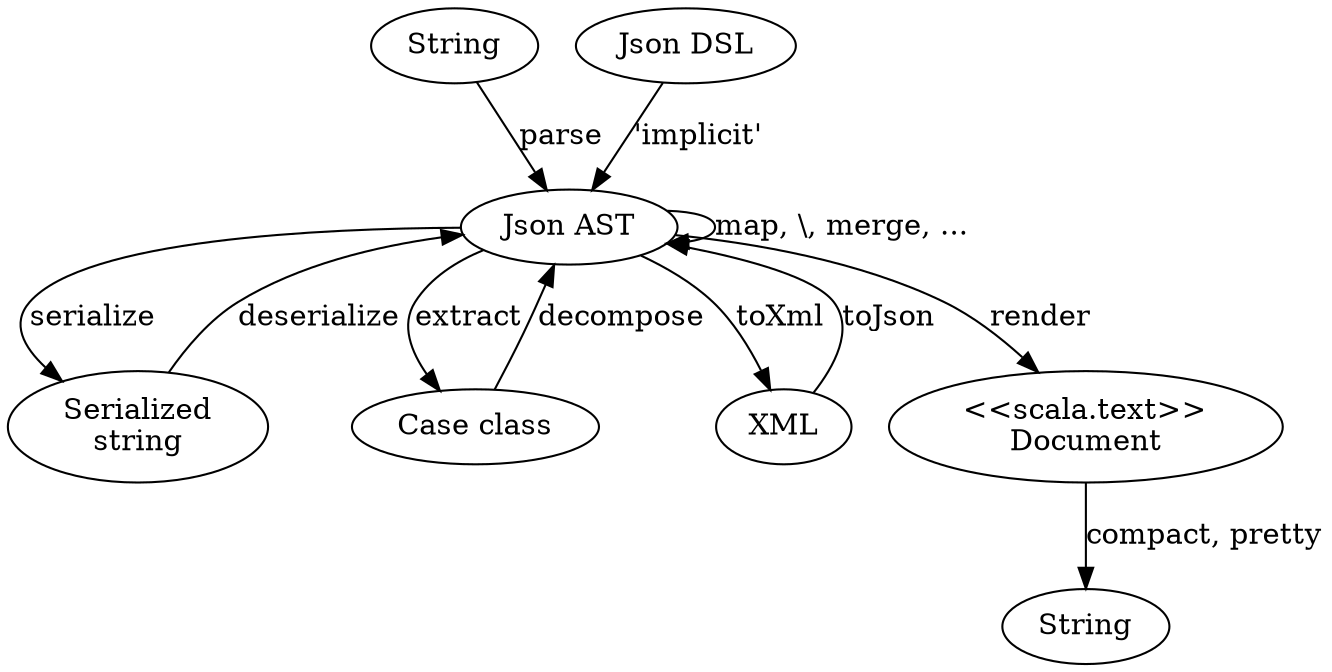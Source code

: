 digraph json {
  s -> ast [label="parse"]
  dsl -> ast [label="'implicit'"]
  ast -> ser [label="serialize"]
  ser -> ast [label="deserialize"]

  ast -> ast [label="map, \\, merge, ..."]

  ast -> class [label="extract"]
  class -> ast [label="decompose"]

  ast -> xml [label="toXml"]
  xml -> ast [label="toJson"]

  ast -> doc [label="render"]
  doc -> String [label="compact, pretty"]

  ast [label="Json AST"]
  dsl [label="Json DSL"]
  ser [label="Serialized\nstring"]
  doc [label="<<scala.text>>\nDocument"]
  s [label="String"]
  class [label="Case class"]
  xml [label="XML"]
}
